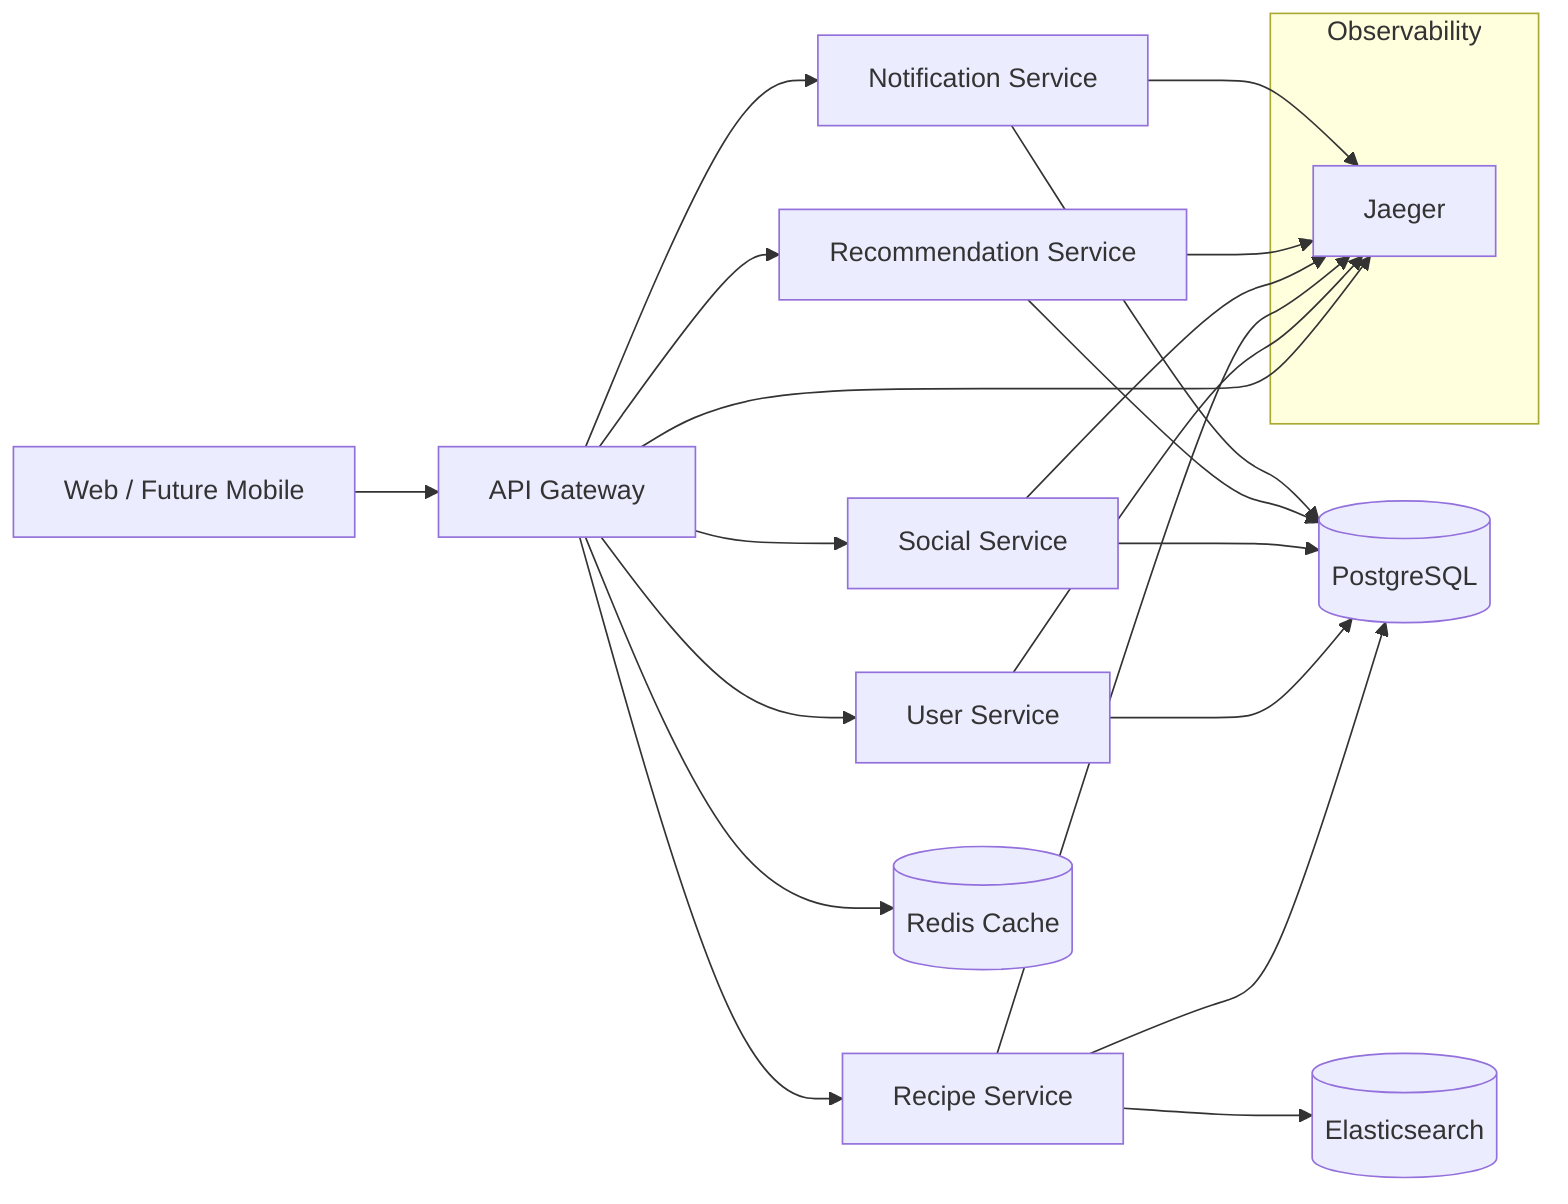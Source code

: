 %% Mermaid source for system architecture
graph LR
  Client[Web / Future Mobile] --> Gateway[API Gateway]
  Gateway --> UserSvc[User Service]
  Gateway --> RecipeSvc[Recipe Service]
  Gateway --> SocialSvc[Social Service]
  Gateway --> RecSvc[Recommendation Service]
  Gateway --> NotifSvc[Notification Service]
  RecipeSvc --> Postgres[(PostgreSQL)]
  UserSvc --> Postgres
  SocialSvc --> Postgres
  RecSvc --> Postgres
  NotifSvc --> Postgres
  Gateway --> Redis[(Redis Cache)]
  RecipeSvc --> ES[(Elasticsearch)]
  subgraph Observability
    Jaeger
  end
  Gateway --> Jaeger
  UserSvc --> Jaeger
  RecipeSvc --> Jaeger
  SocialSvc --> Jaeger
  RecSvc --> Jaeger
  NotifSvc --> Jaeger